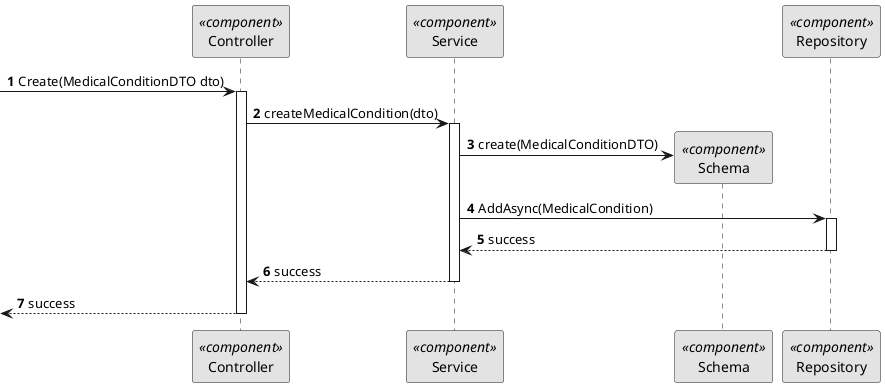 @startuml 5.1.1
skinparam monochrome true
skinparam packageStyle rectangle
skinparam shadowing false

autonumber

participant "Controller" as CTRL <<component>>
participant "Service" as SERV <<component>>
participant "Schema" as DOM <<component>>
participant "Repository" as REPO <<component>>

-> CTRL: Create(MedicalConditionDTO dto)
activate CTRL
CTRL -> SERV: createMedicalCondition(dto)
activate SERV
SERV -> DOM**: create(MedicalConditionDTO)
SERV -> REPO: AddAsync(MedicalCondition)
activate REPO
REPO --> SERV: success
deactivate REPO
SERV --> CTRL: success
deactivate SERV
<--- CTRL : success
deactivate CTRL



@enduml